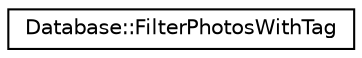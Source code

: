 digraph "Graphical Class Hierarchy"
{
 // LATEX_PDF_SIZE
  edge [fontname="Helvetica",fontsize="10",labelfontname="Helvetica",labelfontsize="10"];
  node [fontname="Helvetica",fontsize="10",shape=record];
  rankdir="LR";
  Node0 [label="Database::FilterPhotosWithTag",height=0.2,width=0.4,color="black", fillcolor="white", style="filled",URL="$struct_database_1_1_filter_photos_with_tag.html",tooltip=" "];
}
